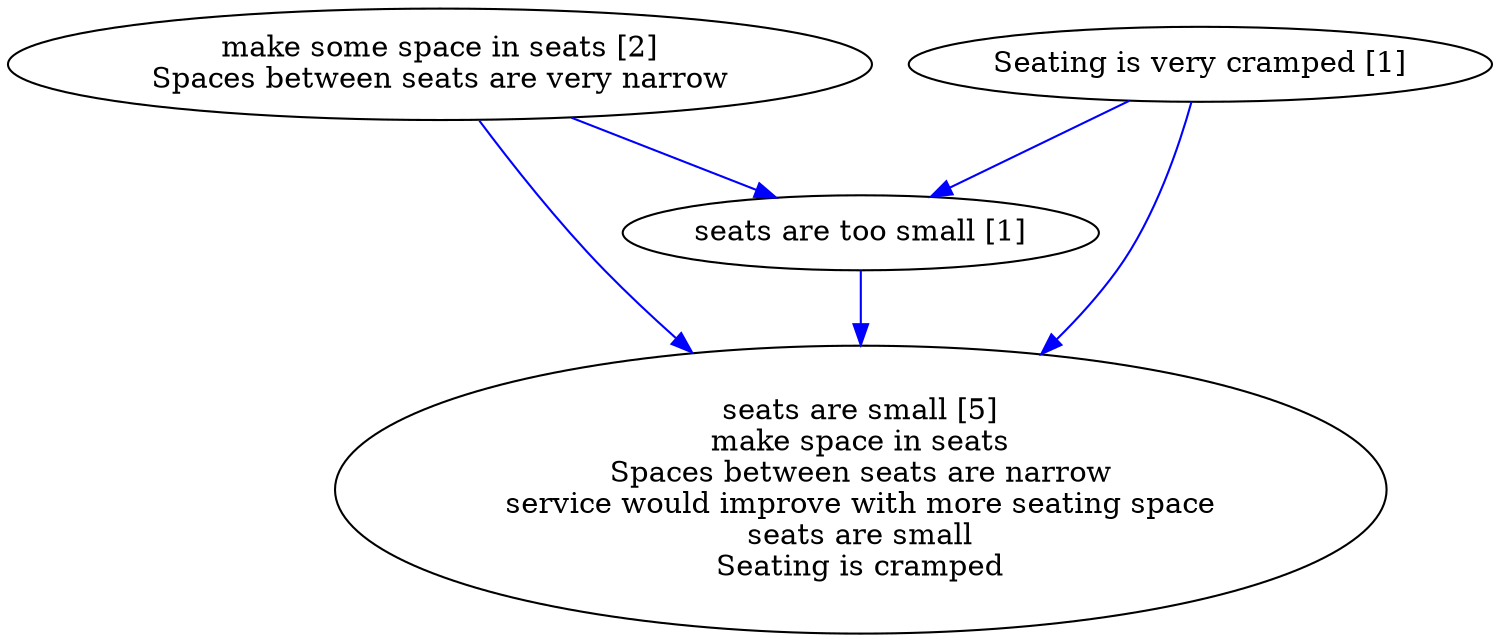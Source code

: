 digraph collapsedGraph {
"make some space in seats [2]\nSpaces between seats are very narrow""seats are small [5]\nmake space in seats\nSpaces between seats are narrow\nservice would improve with more seating space\nseats are small\nSeating is cramped""Seating is very cramped [1]""seats are too small [1]""Seating is very cramped [1]" -> "seats are small [5]\nmake space in seats\nSpaces between seats are narrow\nservice would improve with more seating space\nseats are small\nSeating is cramped" [color=blue]
"make some space in seats [2]\nSpaces between seats are very narrow" -> "seats are too small [1]" [color=blue]
"Seating is very cramped [1]" -> "seats are too small [1]" [color=blue]
"seats are too small [1]" -> "seats are small [5]\nmake space in seats\nSpaces between seats are narrow\nservice would improve with more seating space\nseats are small\nSeating is cramped" [color=blue]
"make some space in seats [2]\nSpaces between seats are very narrow" -> "seats are small [5]\nmake space in seats\nSpaces between seats are narrow\nservice would improve with more seating space\nseats are small\nSeating is cramped" [color=blue]
}